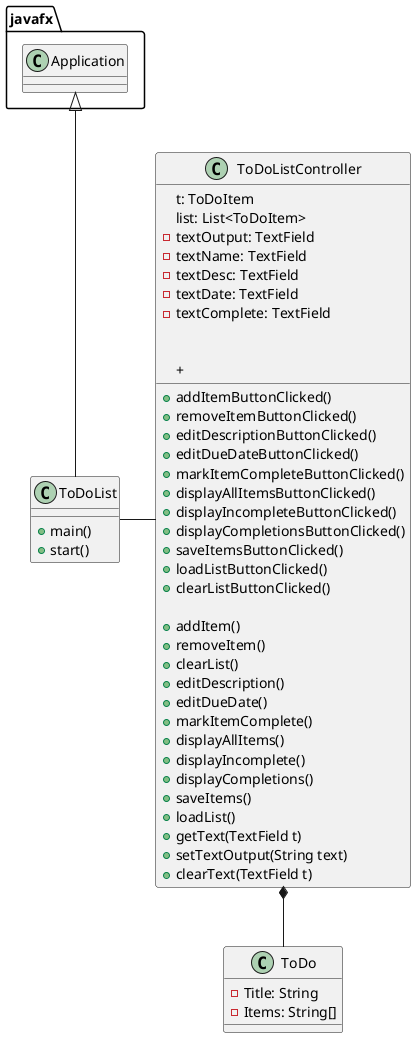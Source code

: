 @startuml
'https://plantuml.com/class-diagram

class ToDoList {
    + main()
    + start()
}

class ToDo {
    - Title: String
    - Items: String[]
}

class ToDoListController {
    t: ToDoItem
    list: List<ToDoItem>
    - textOutput: TextField
    - textName: TextField
    - textDesc: TextField
    - textDate: TextField
    - textComplete: TextField

    + addItemButtonClicked()
    + removeItemButtonClicked()
    + editDescriptionButtonClicked()
    + editDueDateButtonClicked()
    + markItemCompleteButtonClicked()
    + displayAllItemsButtonClicked()
    + displayIncompleteButtonClicked()
    + displayCompletionsButtonClicked()
    + saveItemsButtonClicked()
    + loadListButtonClicked()
    + clearListButtonClicked()

    + addItem()
    + removeItem()
    + clearList()
    + editDescription()
    + editDueDate()
    + markItemComplete()
    + displayAllItems()
    + displayIncomplete()
    + displayCompletions()
    + saveItems()
    + loadList()
    + getText(TextField t)
    + setTextOutput(String text)
    + clearText(TextField t)
    +
}

javafx.Application <|-- ToDoList

ToDoList - ToDoListController

ToDoListController *-- ToDo

@enduml